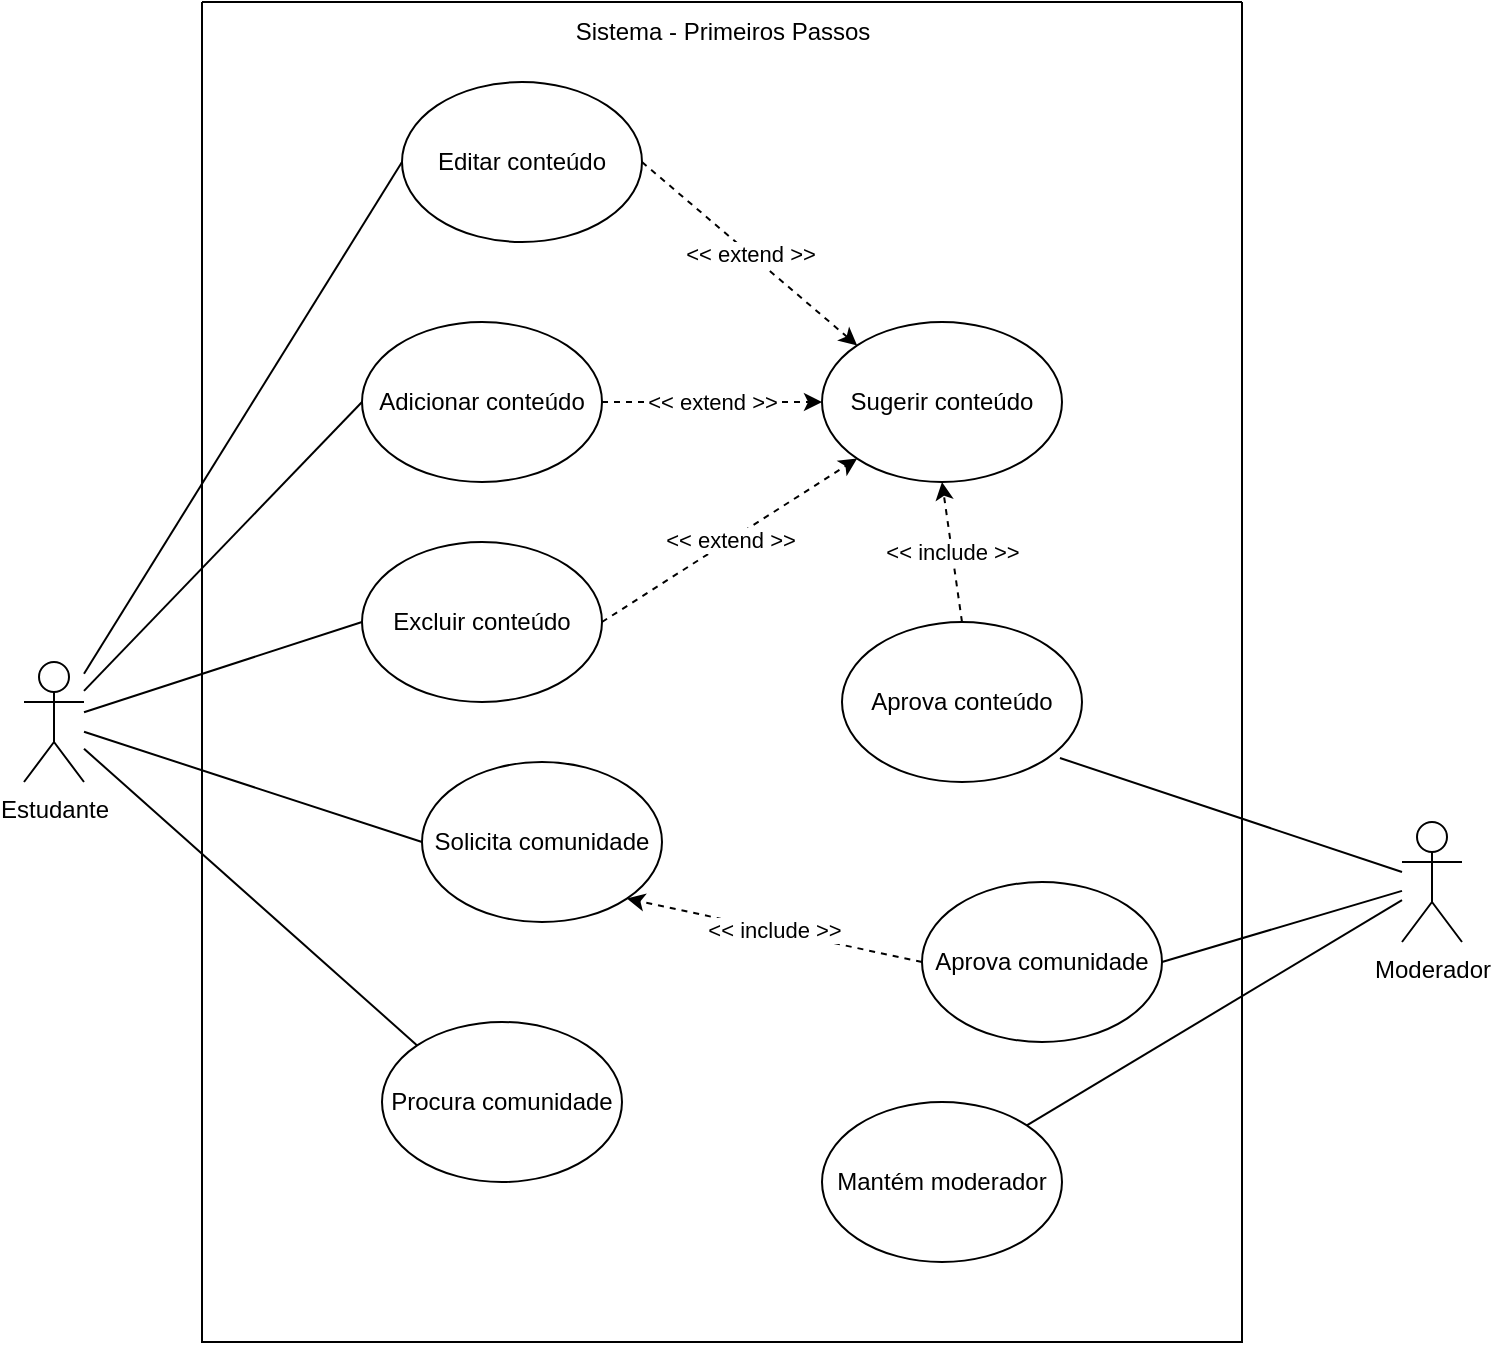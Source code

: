 <mxfile version="21.3.5" type="device">
  <diagram name="Página-1" id="SfuLlFWcCLjKDKsuPe07">
    <mxGraphModel dx="1434" dy="756" grid="1" gridSize="10" guides="1" tooltips="1" connect="1" arrows="1" fold="1" page="1" pageScale="1" pageWidth="827" pageHeight="1169" math="0" shadow="0">
      <root>
        <mxCell id="0" />
        <mxCell id="1" parent="0" />
        <mxCell id="LvotMxFGNaVJaKgsnFDd-10" style="rounded=0;orthogonalLoop=1;jettySize=auto;html=1;entryX=0;entryY=0.5;entryDx=0;entryDy=0;endArrow=none;endFill=0;" edge="1" parent="1" source="LvotMxFGNaVJaKgsnFDd-1" target="LvotMxFGNaVJaKgsnFDd-5">
          <mxGeometry relative="1" as="geometry" />
        </mxCell>
        <mxCell id="LvotMxFGNaVJaKgsnFDd-11" style="rounded=0;orthogonalLoop=1;jettySize=auto;html=1;entryX=0;entryY=0;entryDx=0;entryDy=0;endArrow=none;endFill=0;" edge="1" parent="1" source="LvotMxFGNaVJaKgsnFDd-1" target="LvotMxFGNaVJaKgsnFDd-6">
          <mxGeometry relative="1" as="geometry" />
        </mxCell>
        <mxCell id="LvotMxFGNaVJaKgsnFDd-16" style="rounded=0;orthogonalLoop=1;jettySize=auto;html=1;entryX=0;entryY=0.5;entryDx=0;entryDy=0;endArrow=none;endFill=0;" edge="1" parent="1" source="LvotMxFGNaVJaKgsnFDd-1" target="LvotMxFGNaVJaKgsnFDd-15">
          <mxGeometry relative="1" as="geometry" />
        </mxCell>
        <mxCell id="LvotMxFGNaVJaKgsnFDd-17" style="rounded=0;orthogonalLoop=1;jettySize=auto;html=1;entryX=0;entryY=0.5;entryDx=0;entryDy=0;endArrow=none;endFill=0;" edge="1" parent="1" source="LvotMxFGNaVJaKgsnFDd-1" target="LvotMxFGNaVJaKgsnFDd-14">
          <mxGeometry relative="1" as="geometry" />
        </mxCell>
        <mxCell id="LvotMxFGNaVJaKgsnFDd-18" style="rounded=0;orthogonalLoop=1;jettySize=auto;html=1;entryX=0;entryY=0.5;entryDx=0;entryDy=0;endArrow=none;endFill=0;" edge="1" parent="1" source="LvotMxFGNaVJaKgsnFDd-1" target="LvotMxFGNaVJaKgsnFDd-4">
          <mxGeometry relative="1" as="geometry" />
        </mxCell>
        <mxCell id="LvotMxFGNaVJaKgsnFDd-1" value="Estudante" style="shape=umlActor;verticalLabelPosition=bottom;verticalAlign=top;html=1;outlineConnect=0;" vertex="1" parent="1">
          <mxGeometry x="54" y="380" width="30" height="60" as="geometry" />
        </mxCell>
        <mxCell id="LvotMxFGNaVJaKgsnFDd-34" style="rounded=0;orthogonalLoop=1;jettySize=auto;html=1;entryX=0.908;entryY=0.85;entryDx=0;entryDy=0;endArrow=none;endFill=0;entryPerimeter=0;" edge="1" parent="1" source="LvotMxFGNaVJaKgsnFDd-2" target="LvotMxFGNaVJaKgsnFDd-32">
          <mxGeometry relative="1" as="geometry" />
        </mxCell>
        <mxCell id="LvotMxFGNaVJaKgsnFDd-35" style="rounded=0;orthogonalLoop=1;jettySize=auto;html=1;entryX=1;entryY=0.5;entryDx=0;entryDy=0;endArrow=none;endFill=0;" edge="1" parent="1" source="LvotMxFGNaVJaKgsnFDd-2" target="LvotMxFGNaVJaKgsnFDd-33">
          <mxGeometry relative="1" as="geometry" />
        </mxCell>
        <mxCell id="LvotMxFGNaVJaKgsnFDd-37" style="rounded=0;orthogonalLoop=1;jettySize=auto;html=1;entryX=1;entryY=0;entryDx=0;entryDy=0;endArrow=none;endFill=0;" edge="1" parent="1" source="LvotMxFGNaVJaKgsnFDd-2" target="LvotMxFGNaVJaKgsnFDd-36">
          <mxGeometry relative="1" as="geometry" />
        </mxCell>
        <mxCell id="LvotMxFGNaVJaKgsnFDd-2" value="Moderador" style="shape=umlActor;verticalLabelPosition=bottom;verticalAlign=top;html=1;outlineConnect=0;" vertex="1" parent="1">
          <mxGeometry x="743" y="460" width="30" height="60" as="geometry" />
        </mxCell>
        <mxCell id="LvotMxFGNaVJaKgsnFDd-5" value="Solicita comunidade" style="ellipse;whiteSpace=wrap;html=1;" vertex="1" parent="1">
          <mxGeometry x="253" y="430" width="120" height="80" as="geometry" />
        </mxCell>
        <mxCell id="LvotMxFGNaVJaKgsnFDd-6" value="Procura comunidade" style="ellipse;whiteSpace=wrap;html=1;" vertex="1" parent="1">
          <mxGeometry x="233" y="560" width="120" height="80" as="geometry" />
        </mxCell>
        <mxCell id="LvotMxFGNaVJaKgsnFDd-14" value="Excluir conteúdo" style="ellipse;whiteSpace=wrap;html=1;" vertex="1" parent="1">
          <mxGeometry x="223" y="320" width="120" height="80" as="geometry" />
        </mxCell>
        <mxCell id="LvotMxFGNaVJaKgsnFDd-15" value="Editar conteúdo" style="ellipse;whiteSpace=wrap;html=1;" vertex="1" parent="1">
          <mxGeometry x="243" y="90" width="120" height="80" as="geometry" />
        </mxCell>
        <mxCell id="LvotMxFGNaVJaKgsnFDd-19" value="Sugerir conteúdo" style="ellipse;whiteSpace=wrap;html=1;" vertex="1" parent="1">
          <mxGeometry x="453" y="210" width="120" height="80" as="geometry" />
        </mxCell>
        <mxCell id="LvotMxFGNaVJaKgsnFDd-20" value="" style="endArrow=classic;html=1;rounded=0;exitX=1;exitY=0.5;exitDx=0;exitDy=0;entryX=0;entryY=0;entryDx=0;entryDy=0;dashed=1;" edge="1" parent="1" source="LvotMxFGNaVJaKgsnFDd-15" target="LvotMxFGNaVJaKgsnFDd-19">
          <mxGeometry relative="1" as="geometry">
            <mxPoint x="363" y="420" as="sourcePoint" />
            <mxPoint x="463" y="420" as="targetPoint" />
          </mxGeometry>
        </mxCell>
        <mxCell id="LvotMxFGNaVJaKgsnFDd-21" value="&amp;lt;&amp;lt; extend&amp;nbsp;&amp;gt;&amp;gt;" style="edgeLabel;resizable=0;html=1;align=center;verticalAlign=middle;" connectable="0" vertex="1" parent="LvotMxFGNaVJaKgsnFDd-20">
          <mxGeometry relative="1" as="geometry" />
        </mxCell>
        <mxCell id="LvotMxFGNaVJaKgsnFDd-22" value="" style="endArrow=classic;html=1;rounded=0;exitX=1;exitY=0.5;exitDx=0;exitDy=0;entryX=0;entryY=0.5;entryDx=0;entryDy=0;dashed=1;" edge="1" parent="1" source="LvotMxFGNaVJaKgsnFDd-4" target="LvotMxFGNaVJaKgsnFDd-19">
          <mxGeometry relative="1" as="geometry">
            <mxPoint x="417" y="250" as="sourcePoint" />
            <mxPoint x="537" y="330" as="targetPoint" />
          </mxGeometry>
        </mxCell>
        <mxCell id="LvotMxFGNaVJaKgsnFDd-23" value="&amp;lt;&amp;lt; extend&amp;nbsp;&amp;gt;&amp;gt;" style="edgeLabel;resizable=0;html=1;align=center;verticalAlign=middle;" connectable="0" vertex="1" parent="LvotMxFGNaVJaKgsnFDd-22">
          <mxGeometry relative="1" as="geometry" />
        </mxCell>
        <mxCell id="LvotMxFGNaVJaKgsnFDd-26" value="" style="endArrow=classic;html=1;rounded=0;exitX=1;exitY=0.5;exitDx=0;exitDy=0;entryX=0;entryY=1;entryDx=0;entryDy=0;dashed=1;" edge="1" parent="1" source="LvotMxFGNaVJaKgsnFDd-14" target="LvotMxFGNaVJaKgsnFDd-19">
          <mxGeometry relative="1" as="geometry">
            <mxPoint x="393" y="240" as="sourcePoint" />
            <mxPoint x="513" y="210" as="targetPoint" />
          </mxGeometry>
        </mxCell>
        <mxCell id="LvotMxFGNaVJaKgsnFDd-27" value="&amp;lt;&amp;lt; extend&amp;nbsp;&amp;gt;&amp;gt;" style="edgeLabel;resizable=0;html=1;align=center;verticalAlign=middle;" connectable="0" vertex="1" parent="LvotMxFGNaVJaKgsnFDd-26">
          <mxGeometry relative="1" as="geometry" />
        </mxCell>
        <mxCell id="LvotMxFGNaVJaKgsnFDd-32" value="Aprova conteúdo" style="ellipse;whiteSpace=wrap;html=1;" vertex="1" parent="1">
          <mxGeometry x="463" y="360" width="120" height="80" as="geometry" />
        </mxCell>
        <mxCell id="LvotMxFGNaVJaKgsnFDd-33" value="Aprova comunidade" style="ellipse;whiteSpace=wrap;html=1;" vertex="1" parent="1">
          <mxGeometry x="503" y="490" width="120" height="80" as="geometry" />
        </mxCell>
        <mxCell id="LvotMxFGNaVJaKgsnFDd-36" value="Mantém moderador" style="ellipse;whiteSpace=wrap;html=1;" vertex="1" parent="1">
          <mxGeometry x="453" y="600" width="120" height="80" as="geometry" />
        </mxCell>
        <mxCell id="LvotMxFGNaVJaKgsnFDd-38" value="" style="endArrow=classic;html=1;rounded=0;exitX=0.5;exitY=0;exitDx=0;exitDy=0;entryX=0.5;entryY=1;entryDx=0;entryDy=0;dashed=1;" edge="1" parent="1" source="LvotMxFGNaVJaKgsnFDd-32" target="LvotMxFGNaVJaKgsnFDd-19">
          <mxGeometry relative="1" as="geometry">
            <mxPoint x="603" y="230" as="sourcePoint" />
            <mxPoint x="733" y="230" as="targetPoint" />
          </mxGeometry>
        </mxCell>
        <mxCell id="LvotMxFGNaVJaKgsnFDd-39" value="&amp;lt;&amp;lt; include &amp;gt;&amp;gt;" style="edgeLabel;resizable=0;html=1;align=center;verticalAlign=middle;" connectable="0" vertex="1" parent="LvotMxFGNaVJaKgsnFDd-38">
          <mxGeometry relative="1" as="geometry" />
        </mxCell>
        <mxCell id="LvotMxFGNaVJaKgsnFDd-40" value="" style="endArrow=classic;html=1;rounded=0;exitX=0;exitY=0.5;exitDx=0;exitDy=0;entryX=1;entryY=1;entryDx=0;entryDy=0;dashed=1;" edge="1" parent="1" source="LvotMxFGNaVJaKgsnFDd-33" target="LvotMxFGNaVJaKgsnFDd-5">
          <mxGeometry relative="1" as="geometry">
            <mxPoint x="427" y="570" as="sourcePoint" />
            <mxPoint x="417" y="500" as="targetPoint" />
          </mxGeometry>
        </mxCell>
        <mxCell id="LvotMxFGNaVJaKgsnFDd-41" value="&amp;lt;&amp;lt; include &amp;gt;&amp;gt;" style="edgeLabel;resizable=0;html=1;align=center;verticalAlign=middle;" connectable="0" vertex="1" parent="LvotMxFGNaVJaKgsnFDd-40">
          <mxGeometry relative="1" as="geometry" />
        </mxCell>
        <mxCell id="LvotMxFGNaVJaKgsnFDd-43" value="" style="swimlane;startSize=0;" vertex="1" parent="1">
          <mxGeometry x="143" y="50" width="520" height="670" as="geometry" />
        </mxCell>
        <mxCell id="LvotMxFGNaVJaKgsnFDd-44" value="Sistema - Primeiros Passos" style="text;html=1;align=center;verticalAlign=middle;resizable=0;points=[];autosize=1;strokeColor=none;fillColor=none;" vertex="1" parent="LvotMxFGNaVJaKgsnFDd-43">
          <mxGeometry x="175" width="170" height="30" as="geometry" />
        </mxCell>
        <mxCell id="LvotMxFGNaVJaKgsnFDd-4" value="Adicionar conteúdo" style="ellipse;whiteSpace=wrap;html=1;" vertex="1" parent="LvotMxFGNaVJaKgsnFDd-43">
          <mxGeometry x="80" y="160" width="120" height="80" as="geometry" />
        </mxCell>
      </root>
    </mxGraphModel>
  </diagram>
</mxfile>
